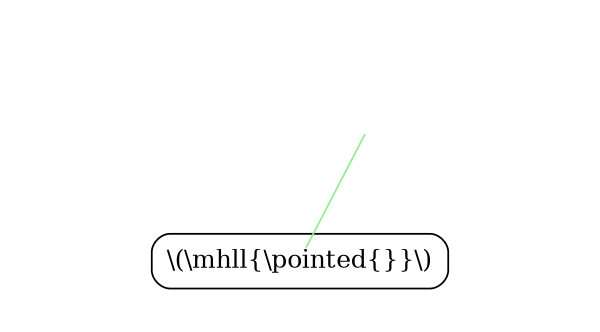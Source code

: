 graph {
	size="4,4"
    graph [splines=false]
    node [height=1 width=1]

	r [label="" shape=none]
	rl [label="" shape=none]

	r2 [label="" shape=none]
	r2r [label="" shape=none]

    r -- rl [style=invis]
    r -- 0 [style=invis]

    r2-- r2r [style=invis]
    r2-- 0 [color=lightgreen]

	subgraph cluster_1 {
        style=rounded
        color=black
        bgcolor="#ffffff01"

        0 [label="\\(\\mhll{\\pointed{}}\\)" shape=plain]
	}
}
